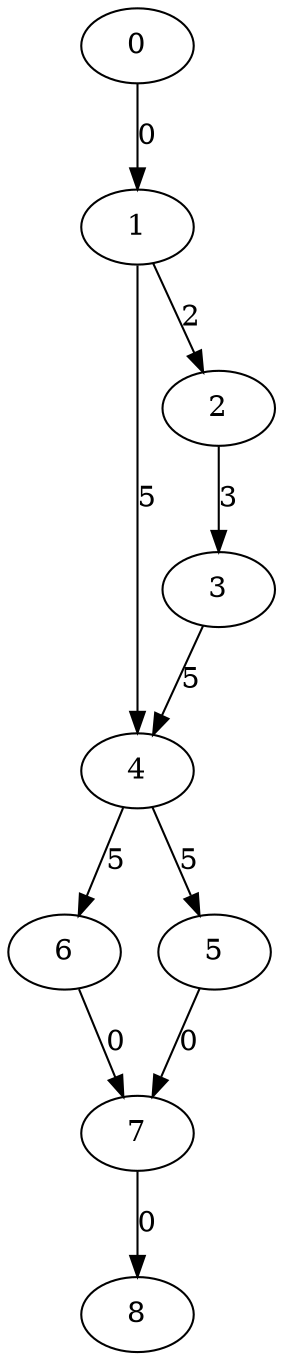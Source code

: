 digraph {
6;
8;
1;
4;
7;
0;
5;
3;
2;
4 -> 6 [label=5];
1 -> 4 [label=5];
1 -> 2 [label=2];
2 -> 3 [label=3];
6 -> 7 [label=0];
4 -> 5 [label=5];
7 -> 8 [label=0];
5 -> 7 [label=0];
0 -> 1 [label=0];
3 -> 4 [label=5];
}